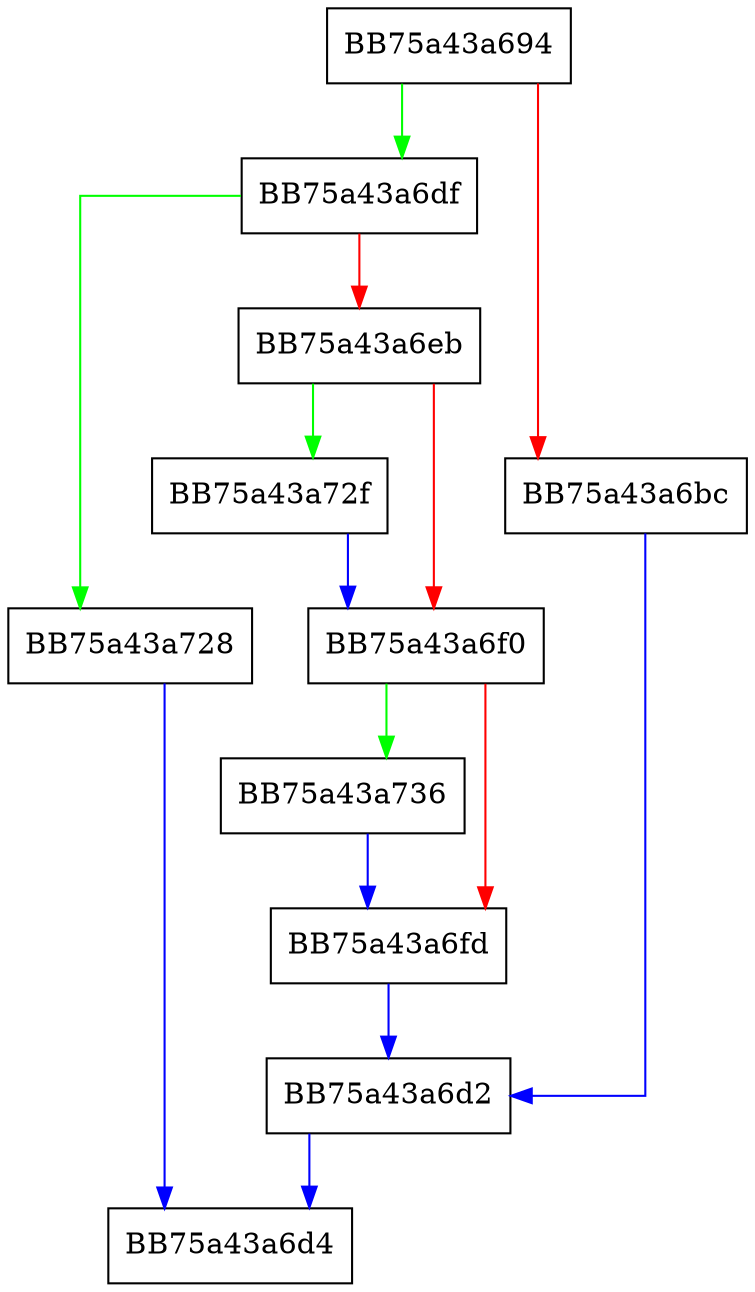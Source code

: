 digraph EnumCategSuffGet {
  node [shape="box"];
  graph [splines=ortho];
  BB75a43a694 -> BB75a43a6df [color="green"];
  BB75a43a694 -> BB75a43a6bc [color="red"];
  BB75a43a6bc -> BB75a43a6d2 [color="blue"];
  BB75a43a6d2 -> BB75a43a6d4 [color="blue"];
  BB75a43a6df -> BB75a43a728 [color="green"];
  BB75a43a6df -> BB75a43a6eb [color="red"];
  BB75a43a6eb -> BB75a43a72f [color="green"];
  BB75a43a6eb -> BB75a43a6f0 [color="red"];
  BB75a43a6f0 -> BB75a43a736 [color="green"];
  BB75a43a6f0 -> BB75a43a6fd [color="red"];
  BB75a43a6fd -> BB75a43a6d2 [color="blue"];
  BB75a43a728 -> BB75a43a6d4 [color="blue"];
  BB75a43a72f -> BB75a43a6f0 [color="blue"];
  BB75a43a736 -> BB75a43a6fd [color="blue"];
}